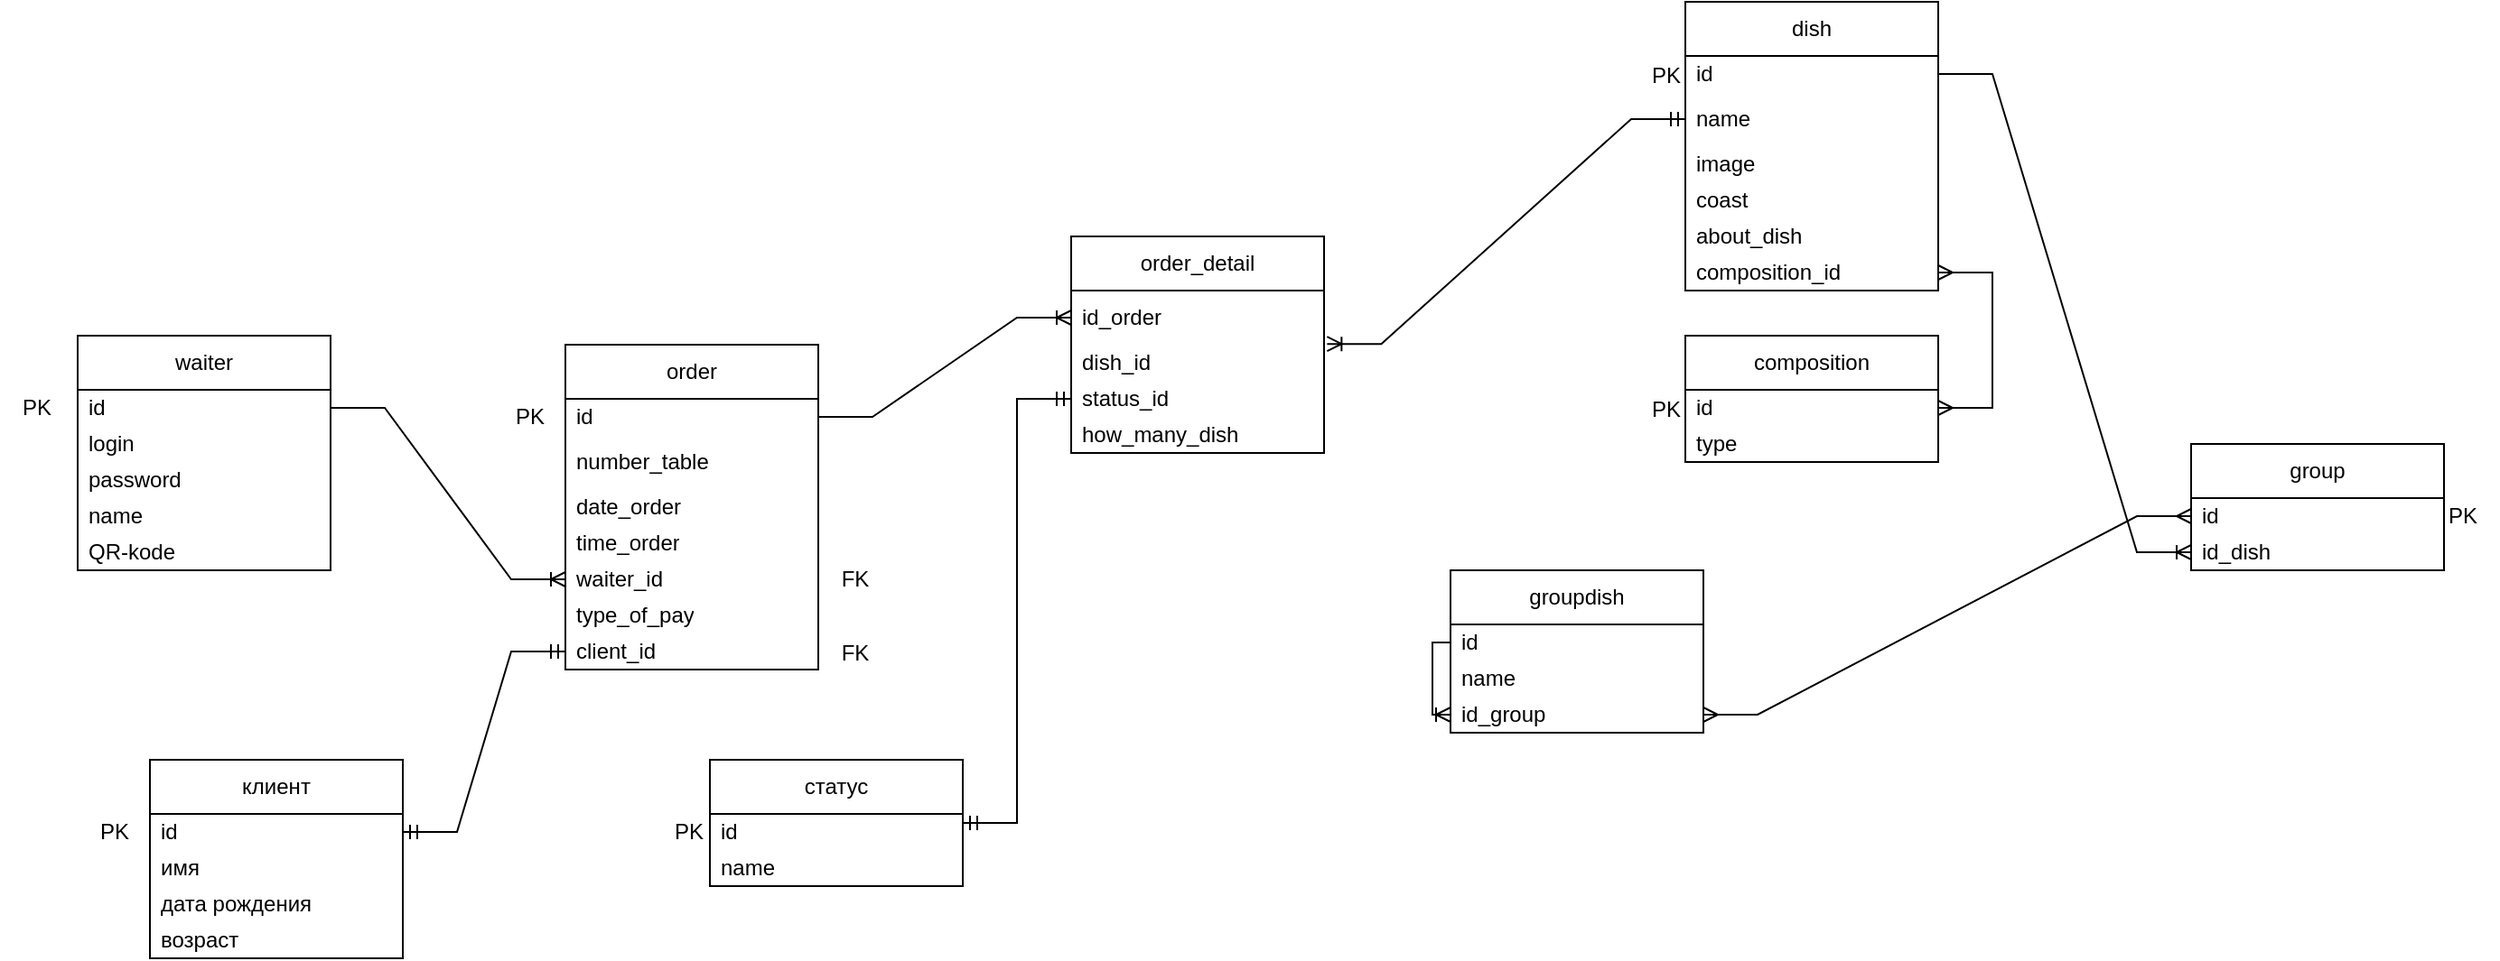 <mxfile version="20.8.23" type="device"><diagram name="Страница 1" id="pR_pxNKd2LdrP1LnGOsw"><mxGraphModel dx="1646" dy="1606" grid="1" gridSize="10" guides="1" tooltips="1" connect="1" arrows="1" fold="1" page="1" pageScale="1" pageWidth="827" pageHeight="1169" math="0" shadow="0"><root><mxCell id="0"/><mxCell id="1" parent="0"/><mxCell id="ZyHe-lcK7mIM_7350sw0-1" value="order" style="swimlane;fontStyle=0;childLayout=stackLayout;horizontal=1;startSize=30;horizontalStack=0;resizeParent=1;resizeParentMax=0;resizeLast=0;collapsible=1;marginBottom=0;whiteSpace=wrap;html=1;" parent="1" vertex="1"><mxGeometry x="160" y="90" width="140" height="180" as="geometry"/></mxCell><mxCell id="jXuhm04pGkWbGDq8sGxR-5" value="id" style="text;strokeColor=none;fillColor=none;align=left;verticalAlign=middle;spacingLeft=4;spacingRight=4;overflow=hidden;points=[[0,0.5],[1,0.5]];portConstraint=eastwest;rotatable=0;whiteSpace=wrap;html=1;" parent="ZyHe-lcK7mIM_7350sw0-1" vertex="1"><mxGeometry y="30" width="140" height="20" as="geometry"/></mxCell><mxCell id="ZyHe-lcK7mIM_7350sw0-3" value="number_table" style="text;strokeColor=none;fillColor=none;align=left;verticalAlign=middle;spacingLeft=4;spacingRight=4;overflow=hidden;points=[[0,0.5],[1,0.5]];portConstraint=eastwest;rotatable=0;whiteSpace=wrap;html=1;" parent="ZyHe-lcK7mIM_7350sw0-1" vertex="1"><mxGeometry y="50" width="140" height="30" as="geometry"/></mxCell><mxCell id="ZyHe-lcK7mIM_7350sw0-4" value="date_order" style="text;strokeColor=none;fillColor=none;align=left;verticalAlign=middle;spacingLeft=4;spacingRight=4;overflow=hidden;points=[[0,0.5],[1,0.5]];portConstraint=eastwest;rotatable=0;whiteSpace=wrap;html=1;" parent="ZyHe-lcK7mIM_7350sw0-1" vertex="1"><mxGeometry y="80" width="140" height="20" as="geometry"/></mxCell><mxCell id="ZyHe-lcK7mIM_7350sw0-16" value="time_order" style="text;strokeColor=none;fillColor=none;align=left;verticalAlign=middle;spacingLeft=4;spacingRight=4;overflow=hidden;points=[[0,0.5],[1,0.5]];portConstraint=eastwest;rotatable=0;whiteSpace=wrap;html=1;" parent="ZyHe-lcK7mIM_7350sw0-1" vertex="1"><mxGeometry y="100" width="140" height="20" as="geometry"/></mxCell><mxCell id="QVRe1omU2nG1csltHyd2-13" value="waiter_id" style="text;strokeColor=none;fillColor=none;align=left;verticalAlign=middle;spacingLeft=4;spacingRight=4;overflow=hidden;points=[[0,0.5],[1,0.5]];portConstraint=eastwest;rotatable=0;whiteSpace=wrap;html=1;" parent="ZyHe-lcK7mIM_7350sw0-1" vertex="1"><mxGeometry y="120" width="140" height="20" as="geometry"/></mxCell><mxCell id="jXuhm04pGkWbGDq8sGxR-4" value="type_of_pay" style="text;strokeColor=none;fillColor=none;align=left;verticalAlign=middle;spacingLeft=4;spacingRight=4;overflow=hidden;points=[[0,0.5],[1,0.5]];portConstraint=eastwest;rotatable=0;whiteSpace=wrap;html=1;" parent="ZyHe-lcK7mIM_7350sw0-1" vertex="1"><mxGeometry y="140" width="140" height="20" as="geometry"/></mxCell><mxCell id="jXuhm04pGkWbGDq8sGxR-6" value="client_id" style="text;strokeColor=none;fillColor=none;align=left;verticalAlign=middle;spacingLeft=4;spacingRight=4;overflow=hidden;points=[[0,0.5],[1,0.5]];portConstraint=eastwest;rotatable=0;whiteSpace=wrap;html=1;" parent="ZyHe-lcK7mIM_7350sw0-1" vertex="1"><mxGeometry y="160" width="140" height="20" as="geometry"/></mxCell><mxCell id="ZyHe-lcK7mIM_7350sw0-18" value="order_detail" style="swimlane;fontStyle=0;childLayout=stackLayout;horizontal=1;startSize=30;horizontalStack=0;resizeParent=1;resizeParentMax=0;resizeLast=0;collapsible=1;marginBottom=0;whiteSpace=wrap;html=1;" parent="1" vertex="1"><mxGeometry x="440" y="30" width="140" height="120" as="geometry"/></mxCell><mxCell id="ZyHe-lcK7mIM_7350sw0-19" value="id_order" style="text;strokeColor=none;fillColor=none;align=left;verticalAlign=middle;spacingLeft=4;spacingRight=4;overflow=hidden;points=[[0,0.5],[1,0.5]];portConstraint=eastwest;rotatable=0;whiteSpace=wrap;html=1;" parent="ZyHe-lcK7mIM_7350sw0-18" vertex="1"><mxGeometry y="30" width="140" height="30" as="geometry"/></mxCell><mxCell id="ZyHe-lcK7mIM_7350sw0-20" value="dish_id" style="text;strokeColor=none;fillColor=none;align=left;verticalAlign=middle;spacingLeft=4;spacingRight=4;overflow=hidden;points=[[0,0.5],[1,0.5]];portConstraint=eastwest;rotatable=0;whiteSpace=wrap;html=1;" parent="ZyHe-lcK7mIM_7350sw0-18" vertex="1"><mxGeometry y="60" width="140" height="20" as="geometry"/></mxCell><mxCell id="ZyHe-lcK7mIM_7350sw0-22" value="status_id" style="text;strokeColor=none;fillColor=none;align=left;verticalAlign=middle;spacingLeft=4;spacingRight=4;overflow=hidden;points=[[0,0.5],[1,0.5]];portConstraint=eastwest;rotatable=0;whiteSpace=wrap;html=1;" parent="ZyHe-lcK7mIM_7350sw0-18" vertex="1"><mxGeometry y="80" width="140" height="20" as="geometry"/></mxCell><mxCell id="ZyHe-lcK7mIM_7350sw0-23" value="how_many_dish" style="text;strokeColor=none;fillColor=none;align=left;verticalAlign=middle;spacingLeft=4;spacingRight=4;overflow=hidden;points=[[0,0.5],[1,0.5]];portConstraint=eastwest;rotatable=0;whiteSpace=wrap;html=1;" parent="ZyHe-lcK7mIM_7350sw0-18" vertex="1"><mxGeometry y="100" width="140" height="20" as="geometry"/></mxCell><mxCell id="ZyHe-lcK7mIM_7350sw0-24" value="dish" style="swimlane;fontStyle=0;childLayout=stackLayout;horizontal=1;startSize=30;horizontalStack=0;resizeParent=1;resizeParentMax=0;resizeLast=0;collapsible=1;marginBottom=0;whiteSpace=wrap;html=1;" parent="1" vertex="1"><mxGeometry x="780" y="-100" width="140" height="160" as="geometry"/></mxCell><mxCell id="jXuhm04pGkWbGDq8sGxR-7" value="id&amp;nbsp;" style="text;strokeColor=none;fillColor=none;align=left;verticalAlign=middle;spacingLeft=4;spacingRight=4;overflow=hidden;points=[[0,0.5],[1,0.5]];portConstraint=eastwest;rotatable=0;whiteSpace=wrap;html=1;" parent="ZyHe-lcK7mIM_7350sw0-24" vertex="1"><mxGeometry y="30" width="140" height="20" as="geometry"/></mxCell><mxCell id="ZyHe-lcK7mIM_7350sw0-25" value="name" style="text;strokeColor=none;fillColor=none;align=left;verticalAlign=middle;spacingLeft=4;spacingRight=4;overflow=hidden;points=[[0,0.5],[1,0.5]];portConstraint=eastwest;rotatable=0;whiteSpace=wrap;html=1;" parent="ZyHe-lcK7mIM_7350sw0-24" vertex="1"><mxGeometry y="50" width="140" height="30" as="geometry"/></mxCell><mxCell id="ZyHe-lcK7mIM_7350sw0-26" value="image" style="text;strokeColor=none;fillColor=none;align=left;verticalAlign=middle;spacingLeft=4;spacingRight=4;overflow=hidden;points=[[0,0.5],[1,0.5]];portConstraint=eastwest;rotatable=0;whiteSpace=wrap;html=1;" parent="ZyHe-lcK7mIM_7350sw0-24" vertex="1"><mxGeometry y="80" width="140" height="20" as="geometry"/></mxCell><mxCell id="ZyHe-lcK7mIM_7350sw0-27" value="coast" style="text;strokeColor=none;fillColor=none;align=left;verticalAlign=middle;spacingLeft=4;spacingRight=4;overflow=hidden;points=[[0,0.5],[1,0.5]];portConstraint=eastwest;rotatable=0;whiteSpace=wrap;html=1;" parent="ZyHe-lcK7mIM_7350sw0-24" vertex="1"><mxGeometry y="100" width="140" height="20" as="geometry"/></mxCell><mxCell id="ZyHe-lcK7mIM_7350sw0-28" value="about_dish" style="text;strokeColor=none;fillColor=none;align=left;verticalAlign=middle;spacingLeft=4;spacingRight=4;overflow=hidden;points=[[0,0.5],[1,0.5]];portConstraint=eastwest;rotatable=0;whiteSpace=wrap;html=1;" parent="ZyHe-lcK7mIM_7350sw0-24" vertex="1"><mxGeometry y="120" width="140" height="20" as="geometry"/></mxCell><mxCell id="ZyHe-lcK7mIM_7350sw0-29" value="composition_id" style="text;strokeColor=none;fillColor=none;align=left;verticalAlign=middle;spacingLeft=4;spacingRight=4;overflow=hidden;points=[[0,0.5],[1,0.5]];portConstraint=eastwest;rotatable=0;whiteSpace=wrap;html=1;" parent="ZyHe-lcK7mIM_7350sw0-24" vertex="1"><mxGeometry y="140" width="140" height="20" as="geometry"/></mxCell><mxCell id="ZyHe-lcK7mIM_7350sw0-35" value="composition" style="swimlane;fontStyle=0;childLayout=stackLayout;horizontal=1;startSize=30;horizontalStack=0;resizeParent=1;resizeParentMax=0;resizeLast=0;collapsible=1;marginBottom=0;whiteSpace=wrap;html=1;" parent="1" vertex="1"><mxGeometry x="780" y="85" width="140" height="70" as="geometry"/></mxCell><mxCell id="ZyHe-lcK7mIM_7350sw0-37" value="id" style="text;strokeColor=none;fillColor=none;align=left;verticalAlign=middle;spacingLeft=4;spacingRight=4;overflow=hidden;points=[[0,0.5],[1,0.5]];portConstraint=eastwest;rotatable=0;whiteSpace=wrap;html=1;" parent="ZyHe-lcK7mIM_7350sw0-35" vertex="1"><mxGeometry y="30" width="140" height="20" as="geometry"/></mxCell><mxCell id="QVRe1omU2nG1csltHyd2-27" value="type" style="text;strokeColor=none;fillColor=none;align=left;verticalAlign=middle;spacingLeft=4;spacingRight=4;overflow=hidden;points=[[0,0.5],[1,0.5]];portConstraint=eastwest;rotatable=0;whiteSpace=wrap;html=1;" parent="ZyHe-lcK7mIM_7350sw0-35" vertex="1"><mxGeometry y="50" width="140" height="20" as="geometry"/></mxCell><mxCell id="ZyHe-lcK7mIM_7350sw0-44" value="group" style="swimlane;fontStyle=0;childLayout=stackLayout;horizontal=1;startSize=30;horizontalStack=0;resizeParent=1;resizeParentMax=0;resizeLast=0;collapsible=1;marginBottom=0;whiteSpace=wrap;html=1;" parent="1" vertex="1"><mxGeometry x="1060" y="145" width="140" height="70" as="geometry"/></mxCell><mxCell id="ZyHe-lcK7mIM_7350sw0-45" value="id" style="text;strokeColor=none;fillColor=none;align=left;verticalAlign=middle;spacingLeft=4;spacingRight=4;overflow=hidden;points=[[0,0.5],[1,0.5]];portConstraint=eastwest;rotatable=0;whiteSpace=wrap;html=1;" parent="ZyHe-lcK7mIM_7350sw0-44" vertex="1"><mxGeometry y="30" width="140" height="20" as="geometry"/></mxCell><mxCell id="ZyHe-lcK7mIM_7350sw0-46" value="id_dish" style="text;strokeColor=none;fillColor=none;align=left;verticalAlign=middle;spacingLeft=4;spacingRight=4;overflow=hidden;points=[[0,0.5],[1,0.5]];portConstraint=eastwest;rotatable=0;whiteSpace=wrap;html=1;" parent="ZyHe-lcK7mIM_7350sw0-44" vertex="1"><mxGeometry y="50" width="140" height="20" as="geometry"/></mxCell><mxCell id="ZyHe-lcK7mIM_7350sw0-47" value="groupdish" style="swimlane;fontStyle=0;childLayout=stackLayout;horizontal=1;startSize=30;horizontalStack=0;resizeParent=1;resizeParentMax=0;resizeLast=0;collapsible=1;marginBottom=0;whiteSpace=wrap;html=1;" parent="1" vertex="1"><mxGeometry x="650" y="215" width="140" height="90" as="geometry"/></mxCell><mxCell id="ZyHe-lcK7mIM_7350sw0-48" value="id" style="text;strokeColor=none;fillColor=none;align=left;verticalAlign=middle;spacingLeft=4;spacingRight=4;overflow=hidden;points=[[0,0.5],[1,0.5]];portConstraint=eastwest;rotatable=0;whiteSpace=wrap;html=1;" parent="ZyHe-lcK7mIM_7350sw0-47" vertex="1"><mxGeometry y="30" width="140" height="20" as="geometry"/></mxCell><mxCell id="ZyHe-lcK7mIM_7350sw0-49" value="name" style="text;strokeColor=none;fillColor=none;align=left;verticalAlign=middle;spacingLeft=4;spacingRight=4;overflow=hidden;points=[[0,0.5],[1,0.5]];portConstraint=eastwest;rotatable=0;whiteSpace=wrap;html=1;" parent="ZyHe-lcK7mIM_7350sw0-47" vertex="1"><mxGeometry y="50" width="140" height="20" as="geometry"/></mxCell><mxCell id="ZyHe-lcK7mIM_7350sw0-50" value="id_group" style="text;strokeColor=none;fillColor=none;align=left;verticalAlign=middle;spacingLeft=4;spacingRight=4;overflow=hidden;points=[[0,0.5],[1,0.5]];portConstraint=eastwest;rotatable=0;whiteSpace=wrap;html=1;" parent="ZyHe-lcK7mIM_7350sw0-47" vertex="1"><mxGeometry y="70" width="140" height="20" as="geometry"/></mxCell><mxCell id="QVRe1omU2nG1csltHyd2-31" value="" style="fontSize=12;html=1;endArrow=ERoneToMany;rounded=0;exitX=0;exitY=0.5;exitDx=0;exitDy=0;entryX=0;entryY=0.5;entryDx=0;entryDy=0;edgeStyle=orthogonalEdgeStyle;" parent="ZyHe-lcK7mIM_7350sw0-47" source="ZyHe-lcK7mIM_7350sw0-48" target="ZyHe-lcK7mIM_7350sw0-50" edge="1"><mxGeometry width="100" height="100" relative="1" as="geometry"><mxPoint x="-60" y="50" as="sourcePoint"/><mxPoint x="-60" y="100" as="targetPoint"/></mxGeometry></mxCell><mxCell id="QVRe1omU2nG1csltHyd2-1" value="waiter" style="swimlane;fontStyle=0;childLayout=stackLayout;horizontal=1;startSize=30;horizontalStack=0;resizeParent=1;resizeParentMax=0;resizeLast=0;collapsible=1;marginBottom=0;whiteSpace=wrap;html=1;" parent="1" vertex="1"><mxGeometry x="-110" y="85" width="140" height="130" as="geometry"/></mxCell><mxCell id="QVRe1omU2nG1csltHyd2-3" value="id" style="text;strokeColor=none;fillColor=none;align=left;verticalAlign=middle;spacingLeft=4;spacingRight=4;overflow=hidden;points=[[0,0.5],[1,0.5]];portConstraint=eastwest;rotatable=0;whiteSpace=wrap;html=1;" parent="QVRe1omU2nG1csltHyd2-1" vertex="1"><mxGeometry y="30" width="140" height="20" as="geometry"/></mxCell><mxCell id="QVRe1omU2nG1csltHyd2-4" value="login" style="text;strokeColor=none;fillColor=none;align=left;verticalAlign=middle;spacingLeft=4;spacingRight=4;overflow=hidden;points=[[0,0.5],[1,0.5]];portConstraint=eastwest;rotatable=0;whiteSpace=wrap;html=1;" parent="QVRe1omU2nG1csltHyd2-1" vertex="1"><mxGeometry y="50" width="140" height="20" as="geometry"/></mxCell><mxCell id="QVRe1omU2nG1csltHyd2-5" value="password" style="text;strokeColor=none;fillColor=none;align=left;verticalAlign=middle;spacingLeft=4;spacingRight=4;overflow=hidden;points=[[0,0.5],[1,0.5]];portConstraint=eastwest;rotatable=0;whiteSpace=wrap;html=1;" parent="QVRe1omU2nG1csltHyd2-1" vertex="1"><mxGeometry y="70" width="140" height="20" as="geometry"/></mxCell><mxCell id="QVRe1omU2nG1csltHyd2-10" value="name" style="text;strokeColor=none;fillColor=none;align=left;verticalAlign=middle;spacingLeft=4;spacingRight=4;overflow=hidden;points=[[0,0.5],[1,0.5]];portConstraint=eastwest;rotatable=0;whiteSpace=wrap;html=1;" parent="QVRe1omU2nG1csltHyd2-1" vertex="1"><mxGeometry y="90" width="140" height="20" as="geometry"/></mxCell><mxCell id="QVRe1omU2nG1csltHyd2-11" value="QR-kode" style="text;strokeColor=none;fillColor=none;align=left;verticalAlign=middle;spacingLeft=4;spacingRight=4;overflow=hidden;points=[[0,0.5],[1,0.5]];portConstraint=eastwest;rotatable=0;whiteSpace=wrap;html=1;" parent="QVRe1omU2nG1csltHyd2-1" vertex="1"><mxGeometry y="110" width="140" height="20" as="geometry"/></mxCell><mxCell id="QVRe1omU2nG1csltHyd2-14" value="" style="edgeStyle=entityRelationEdgeStyle;fontSize=12;html=1;endArrow=ERoneToMany;rounded=0;exitX=1;exitY=0.5;exitDx=0;exitDy=0;entryX=0;entryY=0.5;entryDx=0;entryDy=0;" parent="1" source="QVRe1omU2nG1csltHyd2-3" target="QVRe1omU2nG1csltHyd2-13" edge="1"><mxGeometry width="100" height="100" relative="1" as="geometry"><mxPoint x="-10" y="370" as="sourcePoint"/><mxPoint x="90" y="270" as="targetPoint"/></mxGeometry></mxCell><mxCell id="QVRe1omU2nG1csltHyd2-24" value="" style="edgeStyle=entityRelationEdgeStyle;fontSize=12;html=1;endArrow=ERoneToMany;rounded=0;entryX=0;entryY=0.5;entryDx=0;entryDy=0;exitX=1;exitY=0.5;exitDx=0;exitDy=0;" parent="1" source="jXuhm04pGkWbGDq8sGxR-5" target="ZyHe-lcK7mIM_7350sw0-19" edge="1"><mxGeometry width="100" height="100" relative="1" as="geometry"><mxPoint x="330" y="170" as="sourcePoint"/><mxPoint x="490" y="230" as="targetPoint"/></mxGeometry></mxCell><mxCell id="QVRe1omU2nG1csltHyd2-29" value="" style="edgeStyle=entityRelationEdgeStyle;fontSize=12;html=1;endArrow=ERmany;startArrow=ERmany;rounded=0;entryX=1;entryY=0.5;entryDx=0;entryDy=0;exitX=0;exitY=0.5;exitDx=0;exitDy=0;" parent="1" source="ZyHe-lcK7mIM_7350sw0-45" target="ZyHe-lcK7mIM_7350sw0-50" edge="1"><mxGeometry width="100" height="100" relative="1" as="geometry"><mxPoint x="630" y="280" as="sourcePoint"/><mxPoint x="730" y="180" as="targetPoint"/></mxGeometry></mxCell><mxCell id="jXuhm04pGkWbGDq8sGxR-8" value="" style="edgeStyle=entityRelationEdgeStyle;fontSize=12;html=1;endArrow=ERoneToMany;startArrow=ERmandOne;rounded=0;entryX=1.012;entryY=-0.02;entryDx=0;entryDy=0;entryPerimeter=0;exitX=0;exitY=0.5;exitDx=0;exitDy=0;" parent="1" source="ZyHe-lcK7mIM_7350sw0-25" target="ZyHe-lcK7mIM_7350sw0-20" edge="1"><mxGeometry width="100" height="100" relative="1" as="geometry"><mxPoint x="670" y="140" as="sourcePoint"/><mxPoint x="770" y="40" as="targetPoint"/></mxGeometry></mxCell><mxCell id="jXuhm04pGkWbGDq8sGxR-11" value="статус" style="swimlane;fontStyle=0;childLayout=stackLayout;horizontal=1;startSize=30;horizontalStack=0;resizeParent=1;resizeParentMax=0;resizeLast=0;collapsible=1;marginBottom=0;whiteSpace=wrap;html=1;" parent="1" vertex="1"><mxGeometry x="240" y="320" width="140" height="70" as="geometry"/></mxCell><mxCell id="jXuhm04pGkWbGDq8sGxR-12" value="id" style="text;strokeColor=none;fillColor=none;align=left;verticalAlign=middle;spacingLeft=4;spacingRight=4;overflow=hidden;points=[[0,0.5],[1,0.5]];portConstraint=eastwest;rotatable=0;whiteSpace=wrap;html=1;" parent="jXuhm04pGkWbGDq8sGxR-11" vertex="1"><mxGeometry y="30" width="140" height="20" as="geometry"/></mxCell><mxCell id="jXuhm04pGkWbGDq8sGxR-13" value="name" style="text;strokeColor=none;fillColor=none;align=left;verticalAlign=middle;spacingLeft=4;spacingRight=4;overflow=hidden;points=[[0,0.5],[1,0.5]];portConstraint=eastwest;rotatable=0;whiteSpace=wrap;html=1;" parent="jXuhm04pGkWbGDq8sGxR-11" vertex="1"><mxGeometry y="50" width="140" height="20" as="geometry"/></mxCell><mxCell id="jXuhm04pGkWbGDq8sGxR-17" value="" style="edgeStyle=entityRelationEdgeStyle;fontSize=12;html=1;endArrow=ERmandOne;startArrow=ERmandOne;rounded=0;entryX=0;entryY=0.5;entryDx=0;entryDy=0;exitX=1;exitY=0.5;exitDx=0;exitDy=0;" parent="1" source="jXuhm04pGkWbGDq8sGxR-11" target="ZyHe-lcK7mIM_7350sw0-22" edge="1"><mxGeometry width="100" height="100" relative="1" as="geometry"><mxPoint x="350" y="285" as="sourcePoint"/><mxPoint x="450" y="185" as="targetPoint"/></mxGeometry></mxCell><mxCell id="jXuhm04pGkWbGDq8sGxR-18" value="клиент" style="swimlane;fontStyle=0;childLayout=stackLayout;horizontal=1;startSize=30;horizontalStack=0;resizeParent=1;resizeParentMax=0;resizeLast=0;collapsible=1;marginBottom=0;whiteSpace=wrap;html=1;" parent="1" vertex="1"><mxGeometry x="-70" y="320" width="140" height="110" as="geometry"/></mxCell><mxCell id="jXuhm04pGkWbGDq8sGxR-19" value="id" style="text;strokeColor=none;fillColor=none;align=left;verticalAlign=middle;spacingLeft=4;spacingRight=4;overflow=hidden;points=[[0,0.5],[1,0.5]];portConstraint=eastwest;rotatable=0;whiteSpace=wrap;html=1;" parent="jXuhm04pGkWbGDq8sGxR-18" vertex="1"><mxGeometry y="30" width="140" height="20" as="geometry"/></mxCell><mxCell id="jXuhm04pGkWbGDq8sGxR-20" value="имя" style="text;strokeColor=none;fillColor=none;align=left;verticalAlign=middle;spacingLeft=4;spacingRight=4;overflow=hidden;points=[[0,0.5],[1,0.5]];portConstraint=eastwest;rotatable=0;whiteSpace=wrap;html=1;" parent="jXuhm04pGkWbGDq8sGxR-18" vertex="1"><mxGeometry y="50" width="140" height="20" as="geometry"/></mxCell><mxCell id="jXuhm04pGkWbGDq8sGxR-21" value="дата рождения" style="text;strokeColor=none;fillColor=none;align=left;verticalAlign=middle;spacingLeft=4;spacingRight=4;overflow=hidden;points=[[0,0.5],[1,0.5]];portConstraint=eastwest;rotatable=0;whiteSpace=wrap;html=1;" parent="jXuhm04pGkWbGDq8sGxR-18" vertex="1"><mxGeometry y="70" width="140" height="20" as="geometry"/></mxCell><mxCell id="jXuhm04pGkWbGDq8sGxR-22" value="возраст" style="text;strokeColor=none;fillColor=none;align=left;verticalAlign=middle;spacingLeft=4;spacingRight=4;overflow=hidden;points=[[0,0.5],[1,0.5]];portConstraint=eastwest;rotatable=0;whiteSpace=wrap;html=1;" parent="jXuhm04pGkWbGDq8sGxR-18" vertex="1"><mxGeometry y="90" width="140" height="20" as="geometry"/></mxCell><mxCell id="jXuhm04pGkWbGDq8sGxR-24" value="" style="edgeStyle=entityRelationEdgeStyle;fontSize=12;html=1;endArrow=ERmandOne;startArrow=ERmandOne;rounded=0;entryX=0;entryY=0.5;entryDx=0;entryDy=0;" parent="1" target="jXuhm04pGkWbGDq8sGxR-6" edge="1"><mxGeometry width="100" height="100" relative="1" as="geometry"><mxPoint x="70" y="360" as="sourcePoint"/><mxPoint x="180" y="305" as="targetPoint"/></mxGeometry></mxCell><mxCell id="XAwHyAt5M26rkUoJDXsU-2" value="" style="edgeStyle=entityRelationEdgeStyle;fontSize=12;html=1;endArrow=ERmany;startArrow=ERmany;rounded=0;exitX=1;exitY=0.5;exitDx=0;exitDy=0;entryX=1;entryY=0.5;entryDx=0;entryDy=0;" parent="1" source="ZyHe-lcK7mIM_7350sw0-29" target="ZyHe-lcK7mIM_7350sw0-37" edge="1"><mxGeometry width="100" height="100" relative="1" as="geometry"><mxPoint x="1030" y="40" as="sourcePoint"/><mxPoint x="1130" y="-60" as="targetPoint"/></mxGeometry></mxCell><mxCell id="XAwHyAt5M26rkUoJDXsU-4" value="" style="edgeStyle=entityRelationEdgeStyle;fontSize=12;html=1;endArrow=ERoneToMany;rounded=0;exitX=1;exitY=0.5;exitDx=0;exitDy=0;entryX=0;entryY=0.5;entryDx=0;entryDy=0;" parent="1" source="jXuhm04pGkWbGDq8sGxR-7" target="ZyHe-lcK7mIM_7350sw0-46" edge="1"><mxGeometry width="100" height="100" relative="1" as="geometry"><mxPoint x="1030" y="110" as="sourcePoint"/><mxPoint x="1130" y="10" as="targetPoint"/></mxGeometry></mxCell><mxCell id="VdrOLydzmxAfmsGl2bRg-1" value="PK" style="text;html=1;align=center;verticalAlign=middle;resizable=0;points=[];autosize=1;strokeColor=none;fillColor=none;" vertex="1" parent="1"><mxGeometry x="-153" y="110" width="40" height="30" as="geometry"/></mxCell><mxCell id="VdrOLydzmxAfmsGl2bRg-2" value="PK" style="text;html=1;align=center;verticalAlign=middle;resizable=0;points=[];autosize=1;strokeColor=none;fillColor=none;" vertex="1" parent="1"><mxGeometry x="-110" y="345" width="40" height="30" as="geometry"/></mxCell><mxCell id="VdrOLydzmxAfmsGl2bRg-3" value="PK" style="text;html=1;align=center;verticalAlign=middle;resizable=0;points=[];autosize=1;strokeColor=none;fillColor=none;" vertex="1" parent="1"><mxGeometry x="208" y="345" width="40" height="30" as="geometry"/></mxCell><mxCell id="VdrOLydzmxAfmsGl2bRg-4" value="PK" style="text;html=1;align=center;verticalAlign=middle;resizable=0;points=[];autosize=1;strokeColor=none;fillColor=none;" vertex="1" parent="1"><mxGeometry x="120" y="115" width="40" height="30" as="geometry"/></mxCell><mxCell id="VdrOLydzmxAfmsGl2bRg-5" value="PK" style="text;html=1;align=center;verticalAlign=middle;resizable=0;points=[];autosize=1;strokeColor=none;fillColor=none;" vertex="1" parent="1"><mxGeometry x="1190" y="170" width="40" height="30" as="geometry"/></mxCell><mxCell id="VdrOLydzmxAfmsGl2bRg-6" value="PK" style="text;html=1;align=center;verticalAlign=middle;resizable=0;points=[];autosize=1;strokeColor=none;fillColor=none;" vertex="1" parent="1"><mxGeometry x="749" y="111" width="40" height="30" as="geometry"/></mxCell><mxCell id="VdrOLydzmxAfmsGl2bRg-7" value="PK" style="text;html=1;align=center;verticalAlign=middle;resizable=0;points=[];autosize=1;strokeColor=none;fillColor=none;" vertex="1" parent="1"><mxGeometry x="749" y="-74" width="40" height="30" as="geometry"/></mxCell><mxCell id="VdrOLydzmxAfmsGl2bRg-8" value="FK" style="text;html=1;align=center;verticalAlign=middle;resizable=0;points=[];autosize=1;strokeColor=none;fillColor=none;" vertex="1" parent="1"><mxGeometry x="300" y="205" width="40" height="30" as="geometry"/></mxCell><mxCell id="VdrOLydzmxAfmsGl2bRg-9" value="FK" style="text;html=1;align=center;verticalAlign=middle;resizable=0;points=[];autosize=1;strokeColor=none;fillColor=none;" vertex="1" parent="1"><mxGeometry x="300" y="246" width="40" height="30" as="geometry"/></mxCell></root></mxGraphModel></diagram></mxfile>
